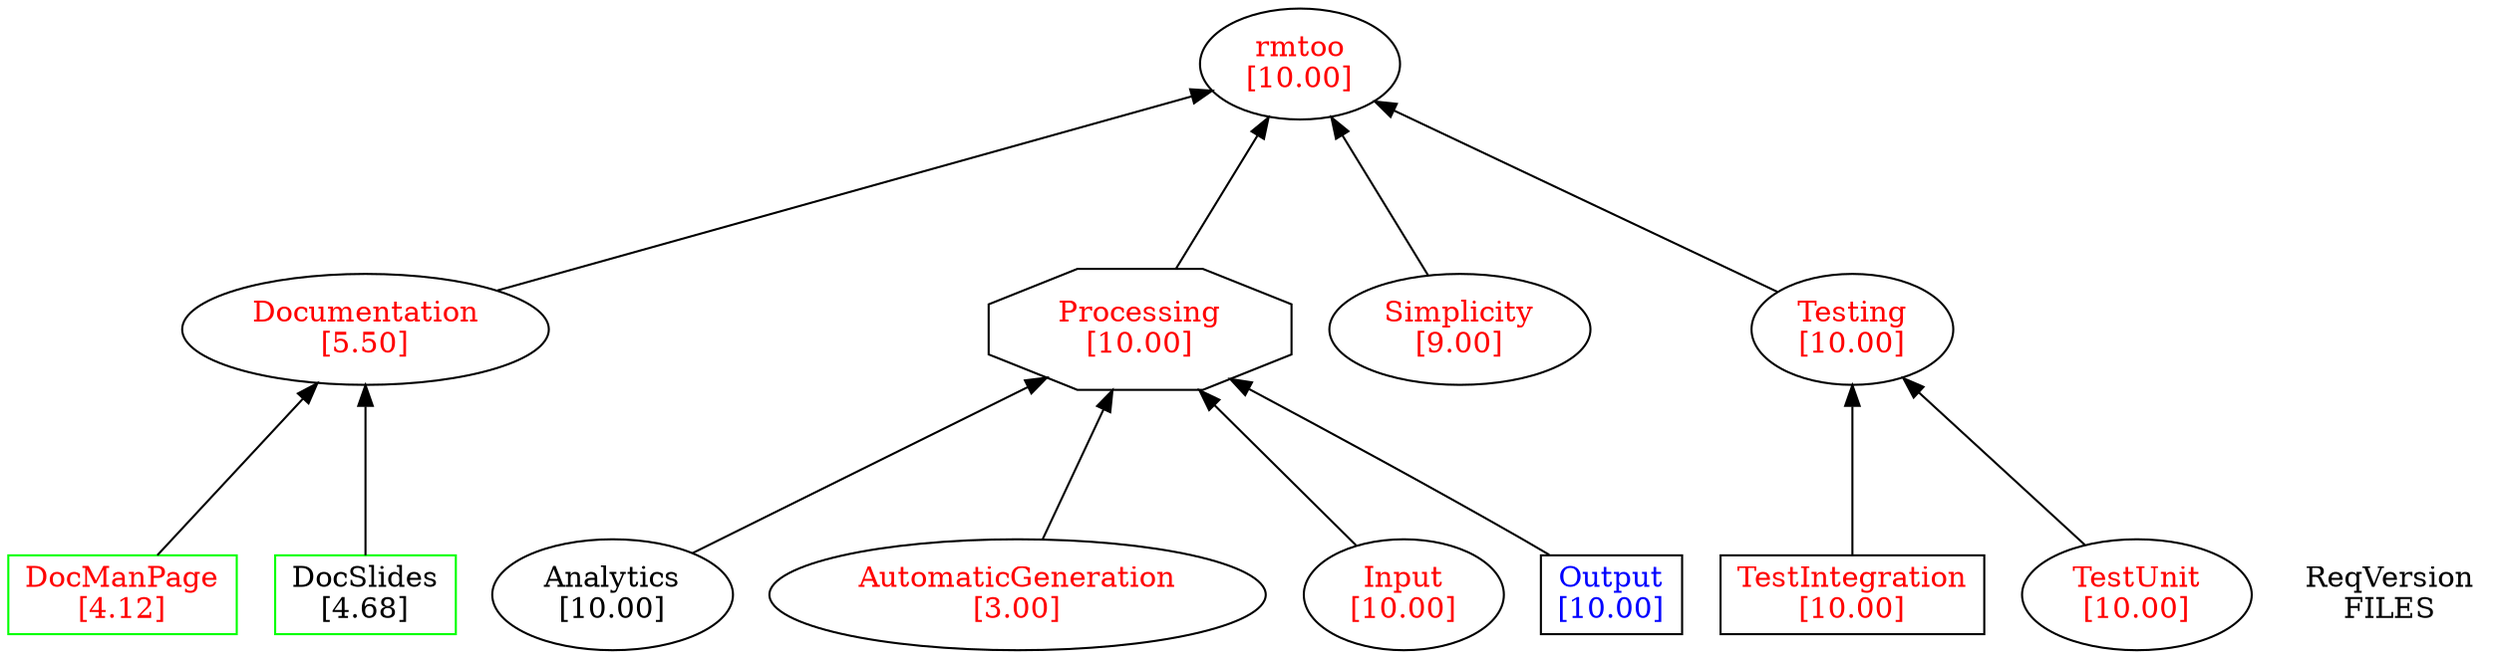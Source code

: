 digraph reqdeps {
rankdir=BT;
mclimit=10.0;
nslimit=10.0;ranksep=1;
"Analytics" [label="Analytics\n[10.00]"];
"Analytics" -> "Processing";
"AutomaticGeneration" [fontcolor=red,label="AutomaticGeneration\n[3.00]"];
"AutomaticGeneration" -> "Processing";
"DocManPage" [color=green,fontcolor=red,label="DocManPage\n[4.12]",shape=box];
"DocManPage" -> "Documentation";
"DocSlides" [color=green,label="DocSlides\n[4.68]",shape=box];
"DocSlides" -> "Documentation";
"Documentation" [fontcolor=red,label="Documentation\n[5.50]"];
"Documentation" -> "rmtoo";
"Input" [fontcolor=red,label="Input\n[10.00]"];
"Input" -> "Processing";
"Output" [fontcolor=blue,label="Output\n[10.00]",shape=box];
"Output" -> "Processing";
"Processing" [fontcolor=red,label="Processing\n[10.00]",shape=octagon];
"Processing" -> "rmtoo";
"Simplicity" [fontcolor=red,label="Simplicity\n[9.00]"];
"Simplicity" -> "rmtoo";
"TestIntegration" [fontcolor=red,label="TestIntegration\n[10.00]",shape=box];
"TestIntegration" -> "Testing";
"TestUnit" [fontcolor=red,label="TestUnit\n[10.00]"];
"TestUnit" -> "Testing";
"Testing" [fontcolor=red,label="Testing\n[10.00]"];
"Testing" -> "rmtoo";
"rmtoo" [fontcolor=red,label="rmtoo\n[10.00]"];
ReqVersion [shape=plaintext label="ReqVersion\nFILES"]
}